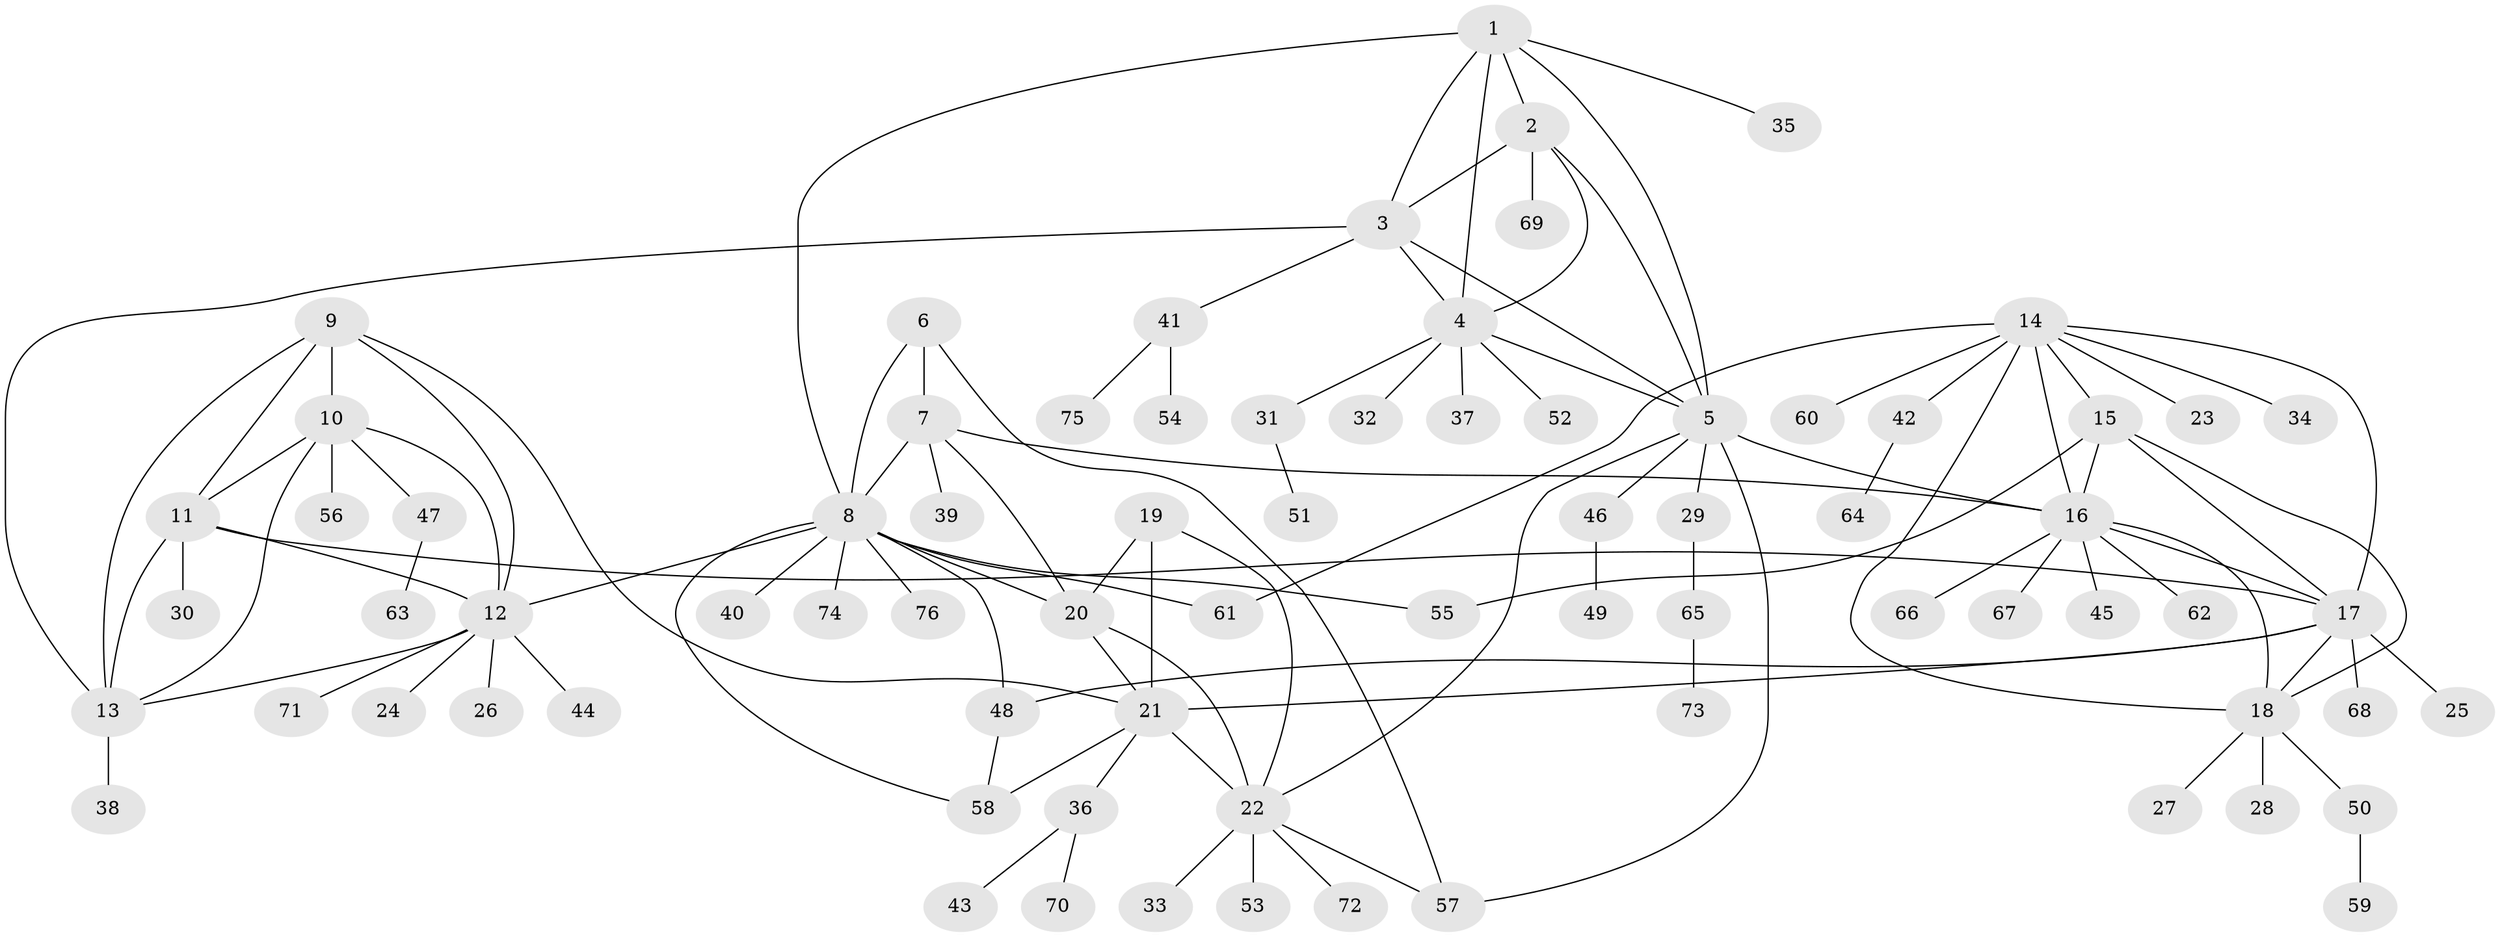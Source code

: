 // original degree distribution, {7: 0.07407407407407407, 6: 0.037037037037037035, 9: 0.018518518518518517, 5: 0.037037037037037035, 15: 0.009259259259259259, 10: 0.037037037037037035, 11: 0.009259259259259259, 8: 0.009259259259259259, 1: 0.5925925925925926, 2: 0.12037037037037036, 3: 0.037037037037037035, 4: 0.018518518518518517}
// Generated by graph-tools (version 1.1) at 2025/52/03/04/25 22:52:30]
// undirected, 76 vertices, 111 edges
graph export_dot {
  node [color=gray90,style=filled];
  1;
  2;
  3;
  4;
  5;
  6;
  7;
  8;
  9;
  10;
  11;
  12;
  13;
  14;
  15;
  16;
  17;
  18;
  19;
  20;
  21;
  22;
  23;
  24;
  25;
  26;
  27;
  28;
  29;
  30;
  31;
  32;
  33;
  34;
  35;
  36;
  37;
  38;
  39;
  40;
  41;
  42;
  43;
  44;
  45;
  46;
  47;
  48;
  49;
  50;
  51;
  52;
  53;
  54;
  55;
  56;
  57;
  58;
  59;
  60;
  61;
  62;
  63;
  64;
  65;
  66;
  67;
  68;
  69;
  70;
  71;
  72;
  73;
  74;
  75;
  76;
  1 -- 2 [weight=1.0];
  1 -- 3 [weight=1.0];
  1 -- 4 [weight=1.0];
  1 -- 5 [weight=1.0];
  1 -- 8 [weight=1.0];
  1 -- 35 [weight=1.0];
  2 -- 3 [weight=1.0];
  2 -- 4 [weight=1.0];
  2 -- 5 [weight=1.0];
  2 -- 69 [weight=1.0];
  3 -- 4 [weight=1.0];
  3 -- 5 [weight=1.0];
  3 -- 13 [weight=1.0];
  3 -- 41 [weight=1.0];
  4 -- 5 [weight=1.0];
  4 -- 31 [weight=1.0];
  4 -- 32 [weight=1.0];
  4 -- 37 [weight=1.0];
  4 -- 52 [weight=1.0];
  5 -- 16 [weight=1.0];
  5 -- 22 [weight=1.0];
  5 -- 29 [weight=1.0];
  5 -- 46 [weight=1.0];
  5 -- 57 [weight=1.0];
  6 -- 7 [weight=3.0];
  6 -- 8 [weight=1.0];
  6 -- 57 [weight=2.0];
  7 -- 8 [weight=3.0];
  7 -- 16 [weight=1.0];
  7 -- 20 [weight=1.0];
  7 -- 39 [weight=3.0];
  8 -- 12 [weight=1.0];
  8 -- 20 [weight=1.0];
  8 -- 40 [weight=1.0];
  8 -- 48 [weight=1.0];
  8 -- 55 [weight=1.0];
  8 -- 58 [weight=1.0];
  8 -- 61 [weight=1.0];
  8 -- 74 [weight=1.0];
  8 -- 76 [weight=1.0];
  9 -- 10 [weight=1.0];
  9 -- 11 [weight=1.0];
  9 -- 12 [weight=1.0];
  9 -- 13 [weight=1.0];
  9 -- 21 [weight=1.0];
  10 -- 11 [weight=1.0];
  10 -- 12 [weight=1.0];
  10 -- 13 [weight=1.0];
  10 -- 47 [weight=1.0];
  10 -- 56 [weight=1.0];
  11 -- 12 [weight=1.0];
  11 -- 13 [weight=1.0];
  11 -- 17 [weight=1.0];
  11 -- 30 [weight=1.0];
  12 -- 13 [weight=1.0];
  12 -- 24 [weight=1.0];
  12 -- 26 [weight=1.0];
  12 -- 44 [weight=1.0];
  12 -- 71 [weight=1.0];
  13 -- 38 [weight=1.0];
  14 -- 15 [weight=1.0];
  14 -- 16 [weight=1.0];
  14 -- 17 [weight=1.0];
  14 -- 18 [weight=1.0];
  14 -- 23 [weight=1.0];
  14 -- 34 [weight=1.0];
  14 -- 42 [weight=1.0];
  14 -- 60 [weight=1.0];
  14 -- 61 [weight=1.0];
  15 -- 16 [weight=1.0];
  15 -- 17 [weight=1.0];
  15 -- 18 [weight=1.0];
  15 -- 55 [weight=1.0];
  16 -- 17 [weight=1.0];
  16 -- 18 [weight=1.0];
  16 -- 45 [weight=1.0];
  16 -- 62 [weight=1.0];
  16 -- 66 [weight=1.0];
  16 -- 67 [weight=1.0];
  17 -- 18 [weight=1.0];
  17 -- 21 [weight=1.0];
  17 -- 25 [weight=1.0];
  17 -- 48 [weight=1.0];
  17 -- 68 [weight=1.0];
  18 -- 27 [weight=1.0];
  18 -- 28 [weight=1.0];
  18 -- 50 [weight=1.0];
  19 -- 20 [weight=1.0];
  19 -- 21 [weight=3.0];
  19 -- 22 [weight=1.0];
  20 -- 21 [weight=2.0];
  20 -- 22 [weight=1.0];
  21 -- 22 [weight=2.0];
  21 -- 36 [weight=1.0];
  21 -- 58 [weight=1.0];
  22 -- 33 [weight=1.0];
  22 -- 53 [weight=1.0];
  22 -- 57 [weight=1.0];
  22 -- 72 [weight=1.0];
  29 -- 65 [weight=1.0];
  31 -- 51 [weight=1.0];
  36 -- 43 [weight=1.0];
  36 -- 70 [weight=1.0];
  41 -- 54 [weight=1.0];
  41 -- 75 [weight=1.0];
  42 -- 64 [weight=1.0];
  46 -- 49 [weight=1.0];
  47 -- 63 [weight=1.0];
  48 -- 58 [weight=1.0];
  50 -- 59 [weight=1.0];
  65 -- 73 [weight=1.0];
}
